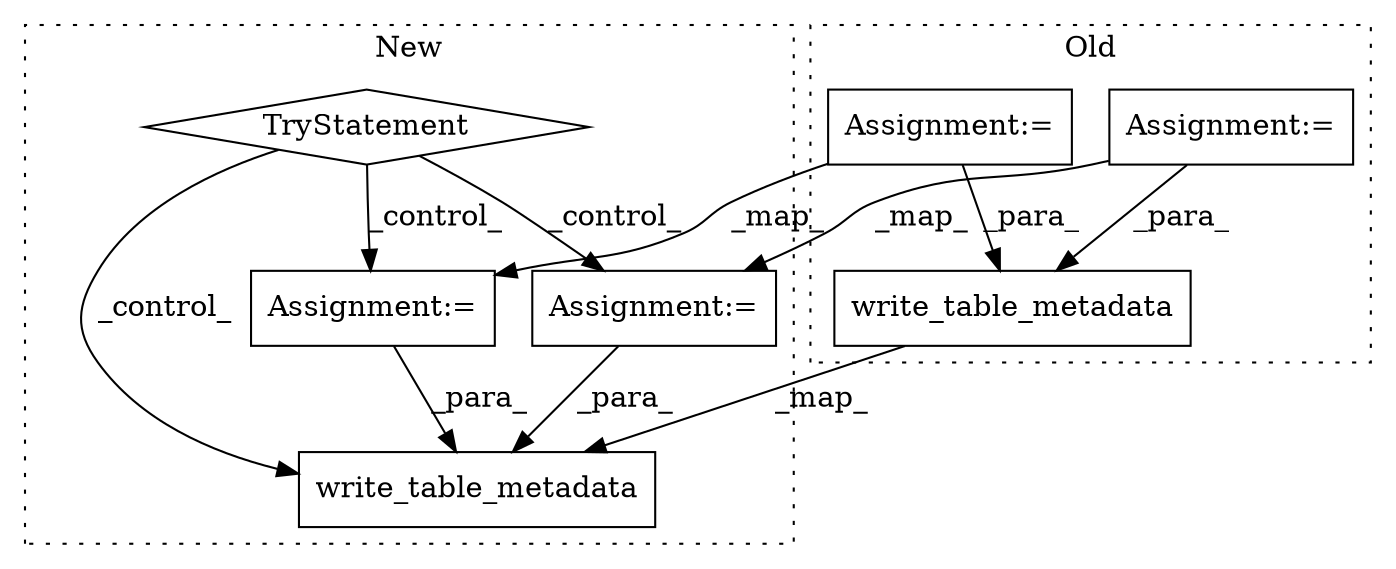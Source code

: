 digraph G {
subgraph cluster0 {
1 [label="write_table_metadata" a="32" s="9416,9448" l="21,1" shape="box"];
4 [label="Assignment:=" a="7" s="9371" l="1" shape="box"];
6 [label="Assignment:=" a="7" s="9307" l="1" shape="box"];
label = "Old";
style="dotted";
}
subgraph cluster1 {
2 [label="write_table_metadata" a="32" s="9586,9618" l="21,1" shape="box"];
3 [label="TryStatement" a="54" s="9454" l="4" shape="diamond"];
5 [label="Assignment:=" a="7" s="9539" l="1" shape="box"];
7 [label="Assignment:=" a="7" s="9471" l="1" shape="box"];
label = "New";
style="dotted";
}
1 -> 2 [label="_map_"];
3 -> 2 [label="_control_"];
3 -> 7 [label="_control_"];
3 -> 5 [label="_control_"];
4 -> 1 [label="_para_"];
4 -> 5 [label="_map_"];
5 -> 2 [label="_para_"];
6 -> 7 [label="_map_"];
6 -> 1 [label="_para_"];
7 -> 2 [label="_para_"];
}